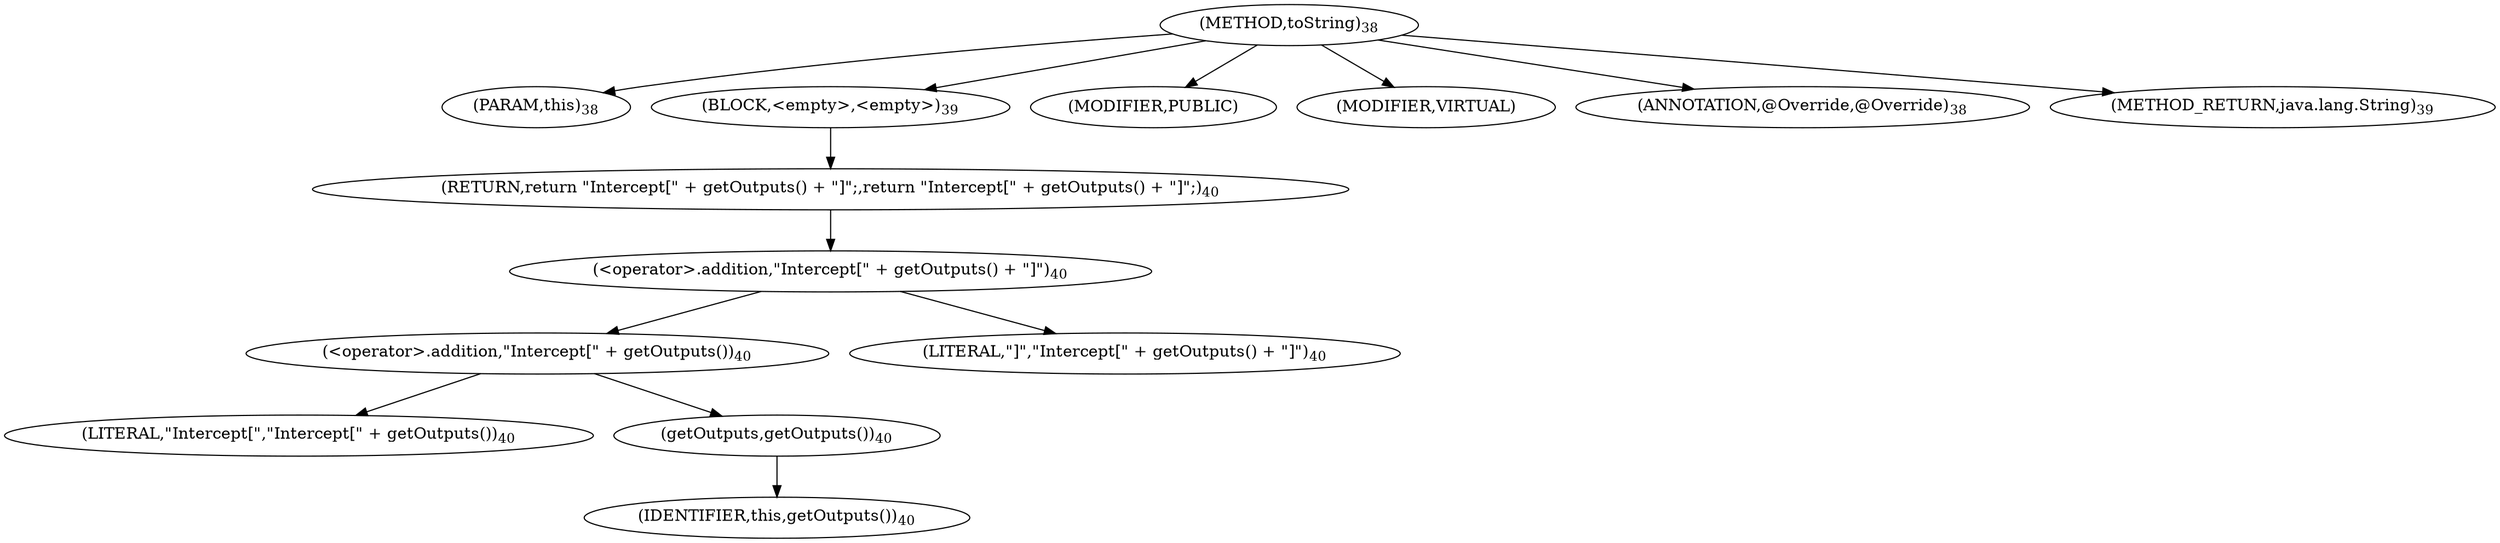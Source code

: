digraph "toString" {  
"17" [label = <(METHOD,toString)<SUB>38</SUB>> ]
"4" [label = <(PARAM,this)<SUB>38</SUB>> ]
"18" [label = <(BLOCK,&lt;empty&gt;,&lt;empty&gt;)<SUB>39</SUB>> ]
"19" [label = <(RETURN,return &quot;Intercept[&quot; + getOutputs() + &quot;]&quot;;,return &quot;Intercept[&quot; + getOutputs() + &quot;]&quot;;)<SUB>40</SUB>> ]
"20" [label = <(&lt;operator&gt;.addition,&quot;Intercept[&quot; + getOutputs() + &quot;]&quot;)<SUB>40</SUB>> ]
"21" [label = <(&lt;operator&gt;.addition,&quot;Intercept[&quot; + getOutputs())<SUB>40</SUB>> ]
"22" [label = <(LITERAL,&quot;Intercept[&quot;,&quot;Intercept[&quot; + getOutputs())<SUB>40</SUB>> ]
"23" [label = <(getOutputs,getOutputs())<SUB>40</SUB>> ]
"3" [label = <(IDENTIFIER,this,getOutputs())<SUB>40</SUB>> ]
"24" [label = <(LITERAL,&quot;]&quot;,&quot;Intercept[&quot; + getOutputs() + &quot;]&quot;)<SUB>40</SUB>> ]
"25" [label = <(MODIFIER,PUBLIC)> ]
"26" [label = <(MODIFIER,VIRTUAL)> ]
"27" [label = <(ANNOTATION,@Override,@Override)<SUB>38</SUB>> ]
"28" [label = <(METHOD_RETURN,java.lang.String)<SUB>39</SUB>> ]
  "17" -> "4" 
  "17" -> "18" 
  "17" -> "25" 
  "17" -> "26" 
  "17" -> "27" 
  "17" -> "28" 
  "18" -> "19" 
  "19" -> "20" 
  "20" -> "21" 
  "20" -> "24" 
  "21" -> "22" 
  "21" -> "23" 
  "23" -> "3" 
}
